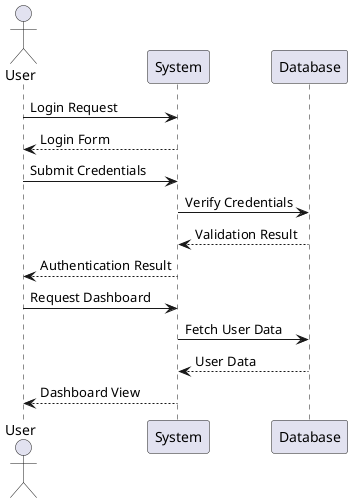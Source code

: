 @startuml
actor User
participant System
participant Database

' @step {"name": "Step 1: User Login", "newPage": false}
User -> System: Login Request
System --> User: Login Form

' @step {"name": "Step 2: Authentication", "newPage": false}
User -> System: Submit Credentials
System -> Database: Verify Credentials
Database --> System: Validation Result
System --> User: Authentication Result

' @step {"name": "Step 3: Dashboard", "newPage": true}
User -> System: Request Dashboard
System -> Database: Fetch User Data
Database --> System: User Data
System --> User: Dashboard View
@enduml 